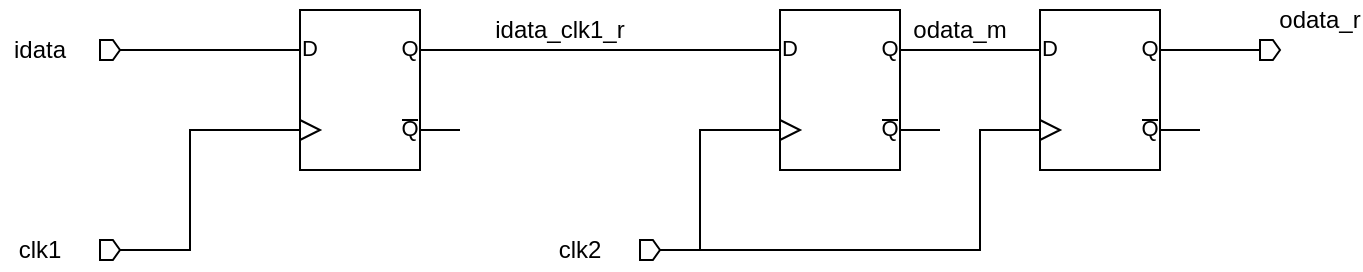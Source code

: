 <mxfile version="13.7.9" type="device"><diagram id="L0x87wg_yOttD1YQXCM4" name="Page-1"><mxGraphModel dx="1524" dy="913" grid="1" gridSize="10" guides="1" tooltips="1" connect="1" arrows="1" fold="1" page="1" pageScale="1" pageWidth="1654" pageHeight="1169" math="0" shadow="0"><root><mxCell id="0"/><mxCell id="1" parent="0"/><mxCell id="VmpbxNKVZ_g6cvgB7P81-11" style="edgeStyle=orthogonalEdgeStyle;rounded=0;orthogonalLoop=1;jettySize=auto;html=1;exitX=1;exitY=0.25;exitDx=0;exitDy=0;exitPerimeter=0;entryX=0;entryY=0.25;entryDx=0;entryDy=0;entryPerimeter=0;endArrow=none;endFill=0;" edge="1" parent="1" source="VmpbxNKVZ_g6cvgB7P81-1" target="VmpbxNKVZ_g6cvgB7P81-5"><mxGeometry relative="1" as="geometry"/></mxCell><mxCell id="VmpbxNKVZ_g6cvgB7P81-1" value="" style="verticalLabelPosition=bottom;shadow=0;dashed=0;align=center;html=1;verticalAlign=top;shape=mxgraph.electrical.logic_gates.d_type_flip-flop;" vertex="1" parent="1"><mxGeometry x="240" y="360" width="100" height="80" as="geometry"/></mxCell><mxCell id="VmpbxNKVZ_g6cvgB7P81-4" style="edgeStyle=orthogonalEdgeStyle;rounded=0;orthogonalLoop=1;jettySize=auto;html=1;exitX=1;exitY=0.5;exitDx=0;exitDy=0;exitPerimeter=0;entryX=0;entryY=0.25;entryDx=0;entryDy=0;entryPerimeter=0;endArrow=none;endFill=0;" edge="1" parent="1" source="VmpbxNKVZ_g6cvgB7P81-2" target="VmpbxNKVZ_g6cvgB7P81-1"><mxGeometry relative="1" as="geometry"/></mxCell><mxCell id="VmpbxNKVZ_g6cvgB7P81-2" value="" style="verticalLabelPosition=bottom;shadow=0;dashed=0;align=center;fillColor=#ffffff;html=1;verticalAlign=top;strokeWidth=1;shape=mxgraph.electrical.abstract.dac;direction=east;fontSize=10;" vertex="1" parent="1"><mxGeometry x="160" y="375" width="10" height="10" as="geometry"/></mxCell><mxCell id="VmpbxNKVZ_g6cvgB7P81-7" style="edgeStyle=orthogonalEdgeStyle;rounded=0;orthogonalLoop=1;jettySize=auto;html=1;exitX=1;exitY=0.25;exitDx=0;exitDy=0;exitPerimeter=0;entryX=0;entryY=0.25;entryDx=0;entryDy=0;entryPerimeter=0;endArrow=none;endFill=0;" edge="1" parent="1" source="VmpbxNKVZ_g6cvgB7P81-5" target="VmpbxNKVZ_g6cvgB7P81-6"><mxGeometry relative="1" as="geometry"/></mxCell><mxCell id="VmpbxNKVZ_g6cvgB7P81-5" value="" style="verticalLabelPosition=bottom;shadow=0;dashed=0;align=center;html=1;verticalAlign=top;shape=mxgraph.electrical.logic_gates.d_type_flip-flop;" vertex="1" parent="1"><mxGeometry x="480" y="360" width="100" height="80" as="geometry"/></mxCell><mxCell id="VmpbxNKVZ_g6cvgB7P81-10" style="edgeStyle=orthogonalEdgeStyle;rounded=0;orthogonalLoop=1;jettySize=auto;html=1;exitX=0;exitY=0.75;exitDx=0;exitDy=0;exitPerimeter=0;endArrow=none;endFill=0;" edge="1" parent="1" source="VmpbxNKVZ_g6cvgB7P81-6"><mxGeometry relative="1" as="geometry"><mxPoint x="450" y="480" as="targetPoint"/><Array as="points"><mxPoint x="600" y="420"/><mxPoint x="600" y="480"/></Array></mxGeometry></mxCell><mxCell id="VmpbxNKVZ_g6cvgB7P81-13" style="edgeStyle=orthogonalEdgeStyle;rounded=0;orthogonalLoop=1;jettySize=auto;html=1;exitX=1;exitY=0.25;exitDx=0;exitDy=0;exitPerimeter=0;entryX=0;entryY=0.5;entryDx=0;entryDy=0;entryPerimeter=0;endArrow=none;endFill=0;" edge="1" parent="1" source="VmpbxNKVZ_g6cvgB7P81-6" target="VmpbxNKVZ_g6cvgB7P81-12"><mxGeometry relative="1" as="geometry"/></mxCell><mxCell id="VmpbxNKVZ_g6cvgB7P81-6" value="" style="verticalLabelPosition=bottom;shadow=0;dashed=0;align=center;html=1;verticalAlign=top;shape=mxgraph.electrical.logic_gates.d_type_flip-flop;" vertex="1" parent="1"><mxGeometry x="610" y="360" width="100" height="80" as="geometry"/></mxCell><mxCell id="VmpbxNKVZ_g6cvgB7P81-9" style="edgeStyle=orthogonalEdgeStyle;rounded=0;orthogonalLoop=1;jettySize=auto;html=1;exitX=1;exitY=0.5;exitDx=0;exitDy=0;exitPerimeter=0;entryX=0;entryY=0.75;entryDx=0;entryDy=0;entryPerimeter=0;endArrow=none;endFill=0;" edge="1" parent="1" source="VmpbxNKVZ_g6cvgB7P81-8" target="VmpbxNKVZ_g6cvgB7P81-5"><mxGeometry relative="1" as="geometry"/></mxCell><mxCell id="VmpbxNKVZ_g6cvgB7P81-8" value="" style="verticalLabelPosition=bottom;shadow=0;dashed=0;align=center;fillColor=#ffffff;html=1;verticalAlign=top;strokeWidth=1;shape=mxgraph.electrical.abstract.dac;direction=east;fontSize=10;" vertex="1" parent="1"><mxGeometry x="430" y="475" width="10" height="10" as="geometry"/></mxCell><mxCell id="VmpbxNKVZ_g6cvgB7P81-12" value="" style="verticalLabelPosition=bottom;shadow=0;dashed=0;align=center;fillColor=#ffffff;html=1;verticalAlign=top;strokeWidth=1;shape=mxgraph.electrical.abstract.dac;direction=east;fontSize=10;" vertex="1" parent="1"><mxGeometry x="740" y="375" width="10" height="10" as="geometry"/></mxCell><mxCell id="VmpbxNKVZ_g6cvgB7P81-15" style="edgeStyle=orthogonalEdgeStyle;rounded=0;orthogonalLoop=1;jettySize=auto;html=1;exitX=1;exitY=0.5;exitDx=0;exitDy=0;exitPerimeter=0;entryX=0;entryY=0.75;entryDx=0;entryDy=0;entryPerimeter=0;endArrow=none;endFill=0;" edge="1" parent="1" source="VmpbxNKVZ_g6cvgB7P81-14" target="VmpbxNKVZ_g6cvgB7P81-1"><mxGeometry relative="1" as="geometry"/></mxCell><mxCell id="VmpbxNKVZ_g6cvgB7P81-14" value="" style="verticalLabelPosition=bottom;shadow=0;dashed=0;align=center;fillColor=#ffffff;html=1;verticalAlign=top;strokeWidth=1;shape=mxgraph.electrical.abstract.dac;direction=east;fontSize=10;" vertex="1" parent="1"><mxGeometry x="160" y="475" width="10" height="10" as="geometry"/></mxCell><mxCell id="VmpbxNKVZ_g6cvgB7P81-16" value="clk1" style="text;html=1;strokeColor=none;fillColor=none;align=center;verticalAlign=middle;whiteSpace=wrap;rounded=0;" vertex="1" parent="1"><mxGeometry x="110" y="470" width="40" height="20" as="geometry"/></mxCell><mxCell id="VmpbxNKVZ_g6cvgB7P81-17" value="clk2" style="text;html=1;strokeColor=none;fillColor=none;align=center;verticalAlign=middle;whiteSpace=wrap;rounded=0;" vertex="1" parent="1"><mxGeometry x="380" y="470" width="40" height="20" as="geometry"/></mxCell><mxCell id="VmpbxNKVZ_g6cvgB7P81-18" value="idata_clk1_r" style="text;html=1;strokeColor=none;fillColor=none;align=center;verticalAlign=middle;whiteSpace=wrap;rounded=0;" vertex="1" parent="1"><mxGeometry x="370" y="360" width="40" height="20" as="geometry"/></mxCell><mxCell id="VmpbxNKVZ_g6cvgB7P81-19" value="idata" style="text;html=1;strokeColor=none;fillColor=none;align=center;verticalAlign=middle;whiteSpace=wrap;rounded=0;" vertex="1" parent="1"><mxGeometry x="110" y="370" width="40" height="20" as="geometry"/></mxCell><mxCell id="VmpbxNKVZ_g6cvgB7P81-20" value="odata_r" style="text;html=1;strokeColor=none;fillColor=none;align=center;verticalAlign=middle;whiteSpace=wrap;rounded=0;" vertex="1" parent="1"><mxGeometry x="750" y="355" width="40" height="20" as="geometry"/></mxCell><mxCell id="VmpbxNKVZ_g6cvgB7P81-22" value="odata_m" style="text;html=1;strokeColor=none;fillColor=none;align=center;verticalAlign=middle;whiteSpace=wrap;rounded=0;" vertex="1" parent="1"><mxGeometry x="570" y="360" width="40" height="20" as="geometry"/></mxCell></root></mxGraphModel></diagram></mxfile>